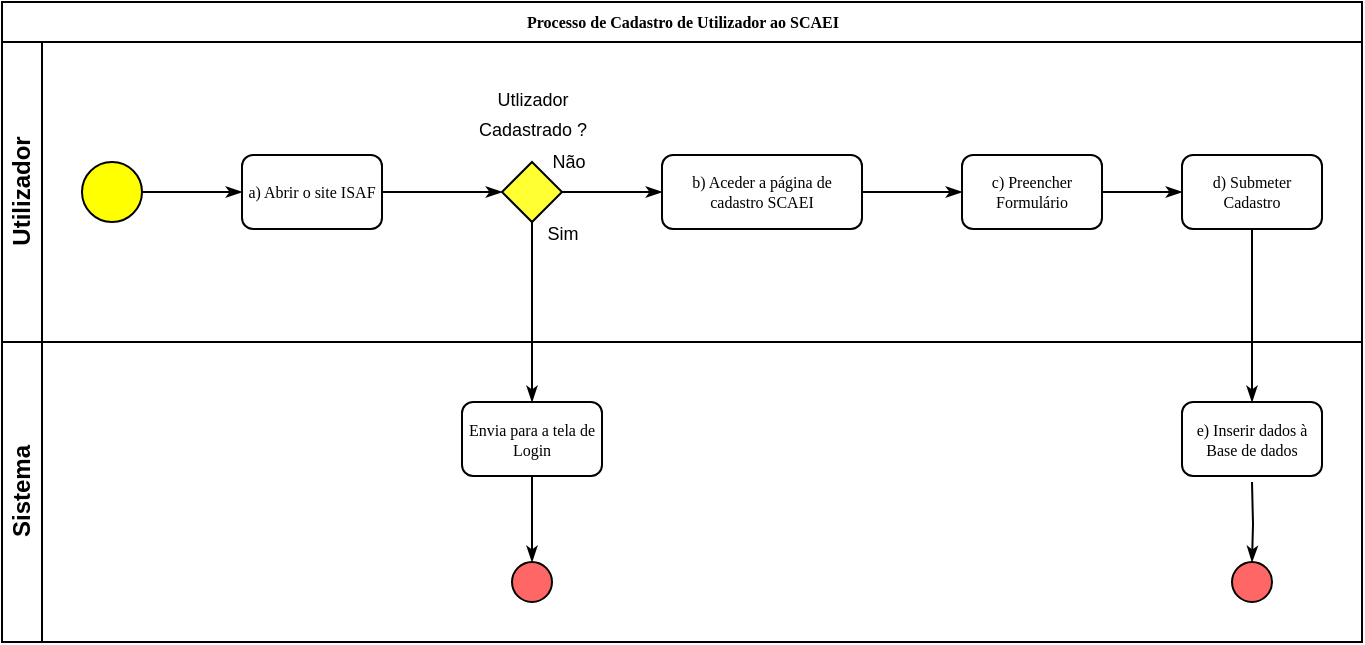 <mxfile version="20.8.4" type="github"><diagram name="Page-1" id="c7488fd3-1785-93aa-aadb-54a6760d102a"><mxGraphModel dx="1627" dy="834" grid="1" gridSize="10" guides="1" tooltips="1" connect="1" arrows="1" fold="1" page="1" pageScale="1" pageWidth="1100" pageHeight="850" background="none" math="0" shadow="0"><root><mxCell id="0"/><mxCell id="1" parent="0"/><mxCell id="2b4e8129b02d487f-1" value="Processo de Cadastro de Utilizador ao SCAEI" style="swimlane;html=1;childLayout=stackLayout;horizontal=1;startSize=20;horizontalStack=0;rounded=0;shadow=0;labelBackgroundColor=none;strokeWidth=1;fontFamily=Verdana;fontSize=8;align=center;" parent="1" vertex="1"><mxGeometry x="180" y="130" width="680" height="320" as="geometry"/></mxCell><mxCell id="2b4e8129b02d487f-2" value="Utilizador" style="swimlane;html=1;startSize=20;horizontal=0;" parent="2b4e8129b02d487f-1" vertex="1"><mxGeometry y="20" width="680" height="150" as="geometry"/></mxCell><mxCell id="2b4e8129b02d487f-18" style="edgeStyle=orthogonalEdgeStyle;rounded=0;html=1;labelBackgroundColor=none;startArrow=none;startFill=0;startSize=5;endArrow=classicThin;endFill=1;endSize=5;jettySize=auto;orthogonalLoop=1;strokeWidth=1;fontFamily=Verdana;fontSize=8" parent="2b4e8129b02d487f-2" source="2b4e8129b02d487f-5" target="2b4e8129b02d487f-6" edge="1"><mxGeometry relative="1" as="geometry"/></mxCell><mxCell id="2b4e8129b02d487f-5" value="" style="ellipse;whiteSpace=wrap;html=1;rounded=0;shadow=0;labelBackgroundColor=none;strokeWidth=1;fontFamily=Verdana;fontSize=8;align=center;fillColor=#FFFF00;" parent="2b4e8129b02d487f-2" vertex="1"><mxGeometry x="40" y="60" width="30" height="30" as="geometry"/></mxCell><mxCell id="2b4e8129b02d487f-6" value="a) Abrir o site ISAF" style="rounded=1;whiteSpace=wrap;html=1;shadow=0;labelBackgroundColor=none;strokeWidth=1;fontFamily=Verdana;fontSize=8;align=center;" parent="2b4e8129b02d487f-2" vertex="1"><mxGeometry x="120" y="56.5" width="70" height="37" as="geometry"/></mxCell><mxCell id="2b4e8129b02d487f-9" value="c) Preencher Formulário" style="rounded=1;whiteSpace=wrap;html=1;shadow=0;labelBackgroundColor=none;strokeWidth=1;fontFamily=Verdana;fontSize=8;align=center;" parent="2b4e8129b02d487f-2" vertex="1"><mxGeometry x="480" y="56.5" width="70" height="37" as="geometry"/></mxCell><mxCell id="ZIK91_UsGhoDXUHulBce-2" value="b) Aceder a página de cadastro SCAEI" style="rounded=1;whiteSpace=wrap;html=1;shadow=0;labelBackgroundColor=none;strokeWidth=1;fontFamily=Verdana;fontSize=8;align=center;" parent="2b4e8129b02d487f-2" vertex="1"><mxGeometry x="330" y="56.5" width="100" height="37" as="geometry"/></mxCell><mxCell id="ZIK91_UsGhoDXUHulBce-3" style="edgeStyle=orthogonalEdgeStyle;rounded=0;html=1;labelBackgroundColor=none;startArrow=none;startFill=0;startSize=5;endArrow=classicThin;endFill=1;endSize=5;jettySize=auto;orthogonalLoop=1;strokeWidth=1;fontFamily=Verdana;fontSize=8;exitX=1;exitY=0.5;exitDx=0;exitDy=0;entryX=0;entryY=0.5;entryDx=0;entryDy=0;entryPerimeter=0;" parent="2b4e8129b02d487f-2" source="2b4e8129b02d487f-6" target="ZIK91_UsGhoDXUHulBce-6" edge="1"><mxGeometry relative="1" as="geometry"><mxPoint x="210" y="97" as="sourcePoint"/><mxPoint x="230" y="75" as="targetPoint"/></mxGeometry></mxCell><mxCell id="ZIK91_UsGhoDXUHulBce-4" style="edgeStyle=orthogonalEdgeStyle;rounded=0;html=1;labelBackgroundColor=none;startArrow=none;startFill=0;startSize=5;endArrow=classicThin;endFill=1;endSize=5;jettySize=auto;orthogonalLoop=1;strokeWidth=1;fontFamily=Verdana;fontSize=8;entryX=0;entryY=0.5;entryDx=0;entryDy=0;" parent="2b4e8129b02d487f-2" source="ZIK91_UsGhoDXUHulBce-2" target="2b4e8129b02d487f-9" edge="1"><mxGeometry relative="1" as="geometry"><mxPoint x="350" y="75" as="sourcePoint"/><mxPoint x="260" y="85" as="targetPoint"/></mxGeometry></mxCell><mxCell id="ZIK91_UsGhoDXUHulBce-5" value="" style="edgeStyle=orthogonalEdgeStyle;rounded=0;html=1;labelBackgroundColor=none;startArrow=none;startFill=0;startSize=5;endArrow=none;endFill=1;endSize=5;jettySize=auto;orthogonalLoop=1;strokeWidth=1;fontFamily=Verdana;fontSize=8;entryX=0;entryY=0.5;entryDx=0;entryDy=0;exitX=0;exitY=0.5;exitDx=0;exitDy=0;" parent="2b4e8129b02d487f-2" source="ZIK91_UsGhoDXUHulBce-2" target="ZIK91_UsGhoDXUHulBce-2" edge="1"><mxGeometry relative="1" as="geometry"><mxPoint x="350" y="75" as="sourcePoint"/><mxPoint x="480" y="75" as="targetPoint"/></mxGeometry></mxCell><mxCell id="ZIK91_UsGhoDXUHulBce-6" value="" style="strokeWidth=1;html=1;shape=mxgraph.flowchart.decision;whiteSpace=wrap;rounded=1;shadow=0;labelBackgroundColor=none;fontFamily=Verdana;fontSize=8;align=center;fillColor=#FFFF33;" parent="2b4e8129b02d487f-2" vertex="1"><mxGeometry x="250" y="60.0" width="30" height="30" as="geometry"/></mxCell><mxCell id="ZIK91_UsGhoDXUHulBce-8" value="&lt;font style=&quot;font-size: 9px;&quot;&gt;Utlizador Cadastrado ?&lt;/font&gt;" style="text;strokeColor=none;align=center;fillColor=none;html=1;verticalAlign=middle;whiteSpace=wrap;rounded=0;" parent="2b4e8129b02d487f-2" vertex="1"><mxGeometry x="227.5" y="20" width="75" height="30" as="geometry"/></mxCell><mxCell id="ZIK91_UsGhoDXUHulBce-11" value="&lt;font style=&quot;font-size: 9px;&quot;&gt;Sim&lt;/font&gt;" style="text;html=1;align=center;verticalAlign=middle;resizable=0;points=[];autosize=1;strokeColor=none;fillColor=none;fontSize=10;" parent="2b4e8129b02d487f-2" vertex="1"><mxGeometry x="260" y="80" width="40" height="30" as="geometry"/></mxCell><mxCell id="ZIK91_UsGhoDXUHulBce-12" style="edgeStyle=orthogonalEdgeStyle;rounded=0;html=1;labelBackgroundColor=none;startArrow=none;startFill=0;startSize=5;endArrow=classicThin;endFill=1;endSize=5;jettySize=auto;orthogonalLoop=1;strokeWidth=1;fontFamily=Verdana;fontSize=8;exitX=1;exitY=0.5;exitDx=0;exitDy=0;entryX=0;entryY=0.5;entryDx=0;entryDy=0;exitPerimeter=0;" parent="2b4e8129b02d487f-2" source="ZIK91_UsGhoDXUHulBce-6" target="ZIK91_UsGhoDXUHulBce-2" edge="1"><mxGeometry relative="1" as="geometry"><mxPoint x="200" y="85" as="sourcePoint"/><mxPoint x="260" y="85.0" as="targetPoint"/></mxGeometry></mxCell><mxCell id="ZIK91_UsGhoDXUHulBce-17" value="d) Submeter Cadastro" style="rounded=1;whiteSpace=wrap;html=1;shadow=0;labelBackgroundColor=none;strokeWidth=1;fontFamily=Verdana;fontSize=8;align=center;" parent="2b4e8129b02d487f-2" vertex="1"><mxGeometry x="590" y="56.5" width="70" height="37" as="geometry"/></mxCell><mxCell id="ZIK91_UsGhoDXUHulBce-18" style="edgeStyle=orthogonalEdgeStyle;rounded=0;html=1;labelBackgroundColor=none;startArrow=none;startFill=0;startSize=5;endArrow=classicThin;endFill=1;endSize=5;jettySize=auto;orthogonalLoop=1;strokeWidth=1;fontFamily=Verdana;fontSize=8;entryX=0;entryY=0.5;entryDx=0;entryDy=0;exitX=1;exitY=0.5;exitDx=0;exitDy=0;" parent="2b4e8129b02d487f-2" source="2b4e8129b02d487f-9" target="ZIK91_UsGhoDXUHulBce-17" edge="1"><mxGeometry relative="1" as="geometry"><mxPoint x="550" y="15" as="sourcePoint"/><mxPoint x="490" y="25" as="targetPoint"/></mxGeometry></mxCell><mxCell id="ZIK91_UsGhoDXUHulBce-26" value="Não" style="text;html=1;align=center;verticalAlign=middle;resizable=0;points=[];autosize=1;strokeColor=none;fillColor=none;fontSize=9;" parent="2b4e8129b02d487f-2" vertex="1"><mxGeometry x="262.5" y="50" width="40" height="20" as="geometry"/></mxCell><mxCell id="2b4e8129b02d487f-3" value="Sistema" style="swimlane;html=1;startSize=20;horizontal=0;" parent="2b4e8129b02d487f-1" vertex="1"><mxGeometry y="170" width="680" height="150" as="geometry"/></mxCell><mxCell id="2b4e8129b02d487f-12" value="Envia para a tela de Login" style="rounded=1;whiteSpace=wrap;html=1;shadow=0;labelBackgroundColor=none;strokeWidth=1;fontFamily=Verdana;fontSize=8;align=center;" parent="2b4e8129b02d487f-3" vertex="1"><mxGeometry x="230" y="30.0" width="70" height="37" as="geometry"/></mxCell><mxCell id="ZIK91_UsGhoDXUHulBce-13" style="edgeStyle=orthogonalEdgeStyle;rounded=0;orthogonalLoop=1;jettySize=auto;html=1;exitX=0.5;exitY=1;exitDx=0;exitDy=0;fontSize=9;" parent="2b4e8129b02d487f-3" source="2b4e8129b02d487f-12" target="2b4e8129b02d487f-12" edge="1"><mxGeometry relative="1" as="geometry"/></mxCell><mxCell id="ZIK91_UsGhoDXUHulBce-16" value="" style="ellipse;whiteSpace=wrap;html=1;rounded=0;shadow=0;labelBackgroundColor=none;strokeWidth=1;fontFamily=Verdana;fontSize=8;align=center;fillColor=#FF6666;" parent="2b4e8129b02d487f-3" vertex="1"><mxGeometry x="255" y="110" width="20" height="20" as="geometry"/></mxCell><mxCell id="ZIK91_UsGhoDXUHulBce-19" value="e) Inserir dados à Base de dados" style="rounded=1;whiteSpace=wrap;html=1;shadow=0;labelBackgroundColor=none;strokeWidth=1;fontFamily=Verdana;fontSize=8;align=center;" parent="2b4e8129b02d487f-3" vertex="1"><mxGeometry x="590" y="30" width="70" height="37" as="geometry"/></mxCell><mxCell id="ZIK91_UsGhoDXUHulBce-20" value="" style="ellipse;whiteSpace=wrap;html=1;rounded=0;shadow=0;labelBackgroundColor=none;strokeWidth=1;fontFamily=Verdana;fontSize=8;align=center;fillColor=#FF6666;" parent="2b4e8129b02d487f-3" vertex="1"><mxGeometry x="615" y="110" width="20" height="20" as="geometry"/></mxCell><mxCell id="ZIK91_UsGhoDXUHulBce-14" style="edgeStyle=orthogonalEdgeStyle;rounded=0;html=1;labelBackgroundColor=none;startArrow=none;startFill=0;startSize=5;endArrow=classicThin;endFill=1;endSize=5;jettySize=auto;orthogonalLoop=1;strokeWidth=1;fontFamily=Verdana;fontSize=8;exitX=0.5;exitY=1;exitDx=0;exitDy=0;entryX=0.5;entryY=0;entryDx=0;entryDy=0;" parent="2b4e8129b02d487f-3" source="2b4e8129b02d487f-12" target="ZIK91_UsGhoDXUHulBce-16" edge="1"><mxGeometry relative="1" as="geometry"><mxPoint x="275" y="-110.0" as="sourcePoint"/><mxPoint x="265" y="50" as="targetPoint"/></mxGeometry></mxCell><mxCell id="ZIK91_UsGhoDXUHulBce-21" style="edgeStyle=orthogonalEdgeStyle;rounded=0;html=1;labelBackgroundColor=none;startArrow=none;startFill=0;startSize=5;endArrow=classicThin;endFill=1;endSize=5;jettySize=auto;orthogonalLoop=1;strokeWidth=1;fontFamily=Verdana;fontSize=8;exitX=0.5;exitY=1;exitDx=0;exitDy=0;entryX=0.5;entryY=0;entryDx=0;entryDy=0;" parent="2b4e8129b02d487f-1" source="ZIK91_UsGhoDXUHulBce-17" target="ZIK91_UsGhoDXUHulBce-19" edge="1"><mxGeometry relative="1" as="geometry"><mxPoint x="275" y="247" as="sourcePoint"/><mxPoint x="275" y="290" as="targetPoint"/></mxGeometry></mxCell><mxCell id="ZIK91_UsGhoDXUHulBce-9" style="edgeStyle=orthogonalEdgeStyle;rounded=0;html=1;labelBackgroundColor=none;startArrow=none;startFill=0;startSize=5;endArrow=classicThin;endFill=1;endSize=5;jettySize=auto;orthogonalLoop=1;strokeWidth=1;fontFamily=Verdana;fontSize=8;exitX=0.5;exitY=1;exitDx=0;exitDy=0;exitPerimeter=0;entryX=0.5;entryY=0;entryDx=0;entryDy=0;" parent="2b4e8129b02d487f-1" source="ZIK91_UsGhoDXUHulBce-6" target="2b4e8129b02d487f-12" edge="1"><mxGeometry relative="1" as="geometry"><mxPoint x="200" y="45" as="sourcePoint"/><mxPoint x="265" y="140" as="targetPoint"/></mxGeometry></mxCell><mxCell id="ZIK91_UsGhoDXUHulBce-24" style="edgeStyle=orthogonalEdgeStyle;rounded=0;html=1;labelBackgroundColor=none;startArrow=none;startFill=0;startSize=5;endArrow=classicThin;endFill=1;endSize=5;jettySize=auto;orthogonalLoop=1;strokeWidth=1;fontFamily=Verdana;fontSize=8;entryX=0.5;entryY=0;entryDx=0;entryDy=0;" parent="1" target="ZIK91_UsGhoDXUHulBce-20" edge="1"><mxGeometry relative="1" as="geometry"><mxPoint x="805" y="370" as="sourcePoint"/><mxPoint x="815" y="340" as="targetPoint"/></mxGeometry></mxCell></root></mxGraphModel></diagram></mxfile>